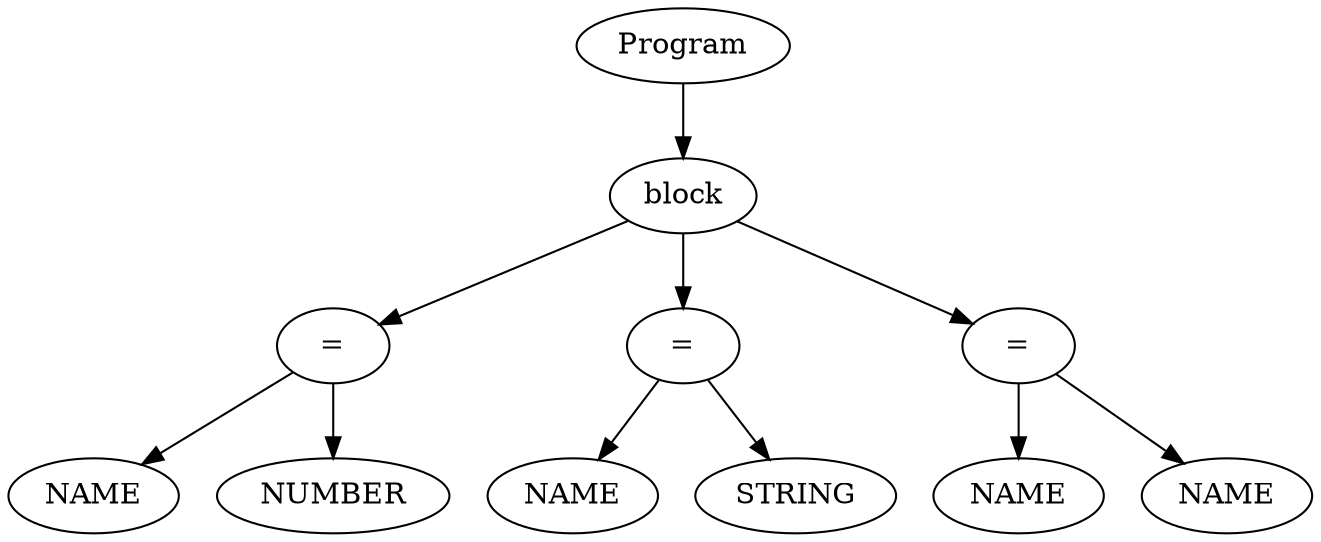digraph {
graph [ordering="out"];
node0[label="Program"];
node1[label="block"];
node2[label="="];
node3[label="NAME"];
node2 -> node3;
node4[label="NUMBER"];
node2 -> node4;
node1 -> node2;
node5[label="="];
node6[label="NAME"];
node5 -> node6;
node7[label="STRING"];
node5 -> node7;
node1 -> node5;
node8[label="="];
node9[label="NAME"];
node8 -> node9;
node10[label="NAME"];
node8 -> node10;
node1 -> node8;
node0 -> node1;
}
